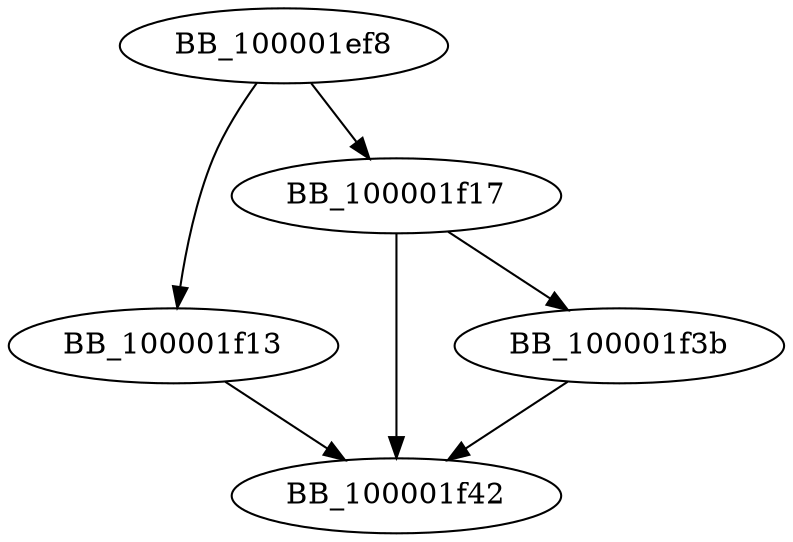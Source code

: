 DiGraph __ZN9Converter7outByteEv{
BB_100001ef8->BB_100001f13
BB_100001ef8->BB_100001f17
BB_100001f13->BB_100001f42
BB_100001f17->BB_100001f3b
BB_100001f17->BB_100001f42
BB_100001f3b->BB_100001f42
}
